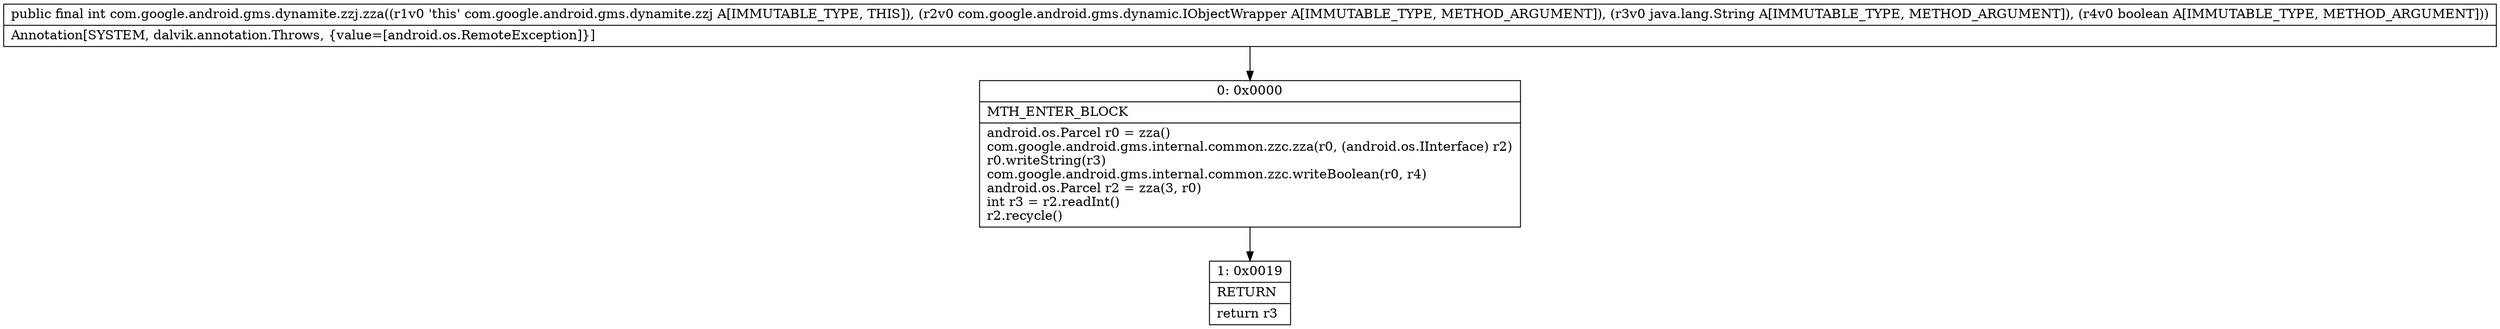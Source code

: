 digraph "CFG forcom.google.android.gms.dynamite.zzj.zza(Lcom\/google\/android\/gms\/dynamic\/IObjectWrapper;Ljava\/lang\/String;Z)I" {
Node_0 [shape=record,label="{0\:\ 0x0000|MTH_ENTER_BLOCK\l|android.os.Parcel r0 = zza()\lcom.google.android.gms.internal.common.zzc.zza(r0, (android.os.IInterface) r2)\lr0.writeString(r3)\lcom.google.android.gms.internal.common.zzc.writeBoolean(r0, r4)\landroid.os.Parcel r2 = zza(3, r0)\lint r3 = r2.readInt()\lr2.recycle()\l}"];
Node_1 [shape=record,label="{1\:\ 0x0019|RETURN\l|return r3\l}"];
MethodNode[shape=record,label="{public final int com.google.android.gms.dynamite.zzj.zza((r1v0 'this' com.google.android.gms.dynamite.zzj A[IMMUTABLE_TYPE, THIS]), (r2v0 com.google.android.gms.dynamic.IObjectWrapper A[IMMUTABLE_TYPE, METHOD_ARGUMENT]), (r3v0 java.lang.String A[IMMUTABLE_TYPE, METHOD_ARGUMENT]), (r4v0 boolean A[IMMUTABLE_TYPE, METHOD_ARGUMENT]))  | Annotation[SYSTEM, dalvik.annotation.Throws, \{value=[android.os.RemoteException]\}]\l}"];
MethodNode -> Node_0;
Node_0 -> Node_1;
}

